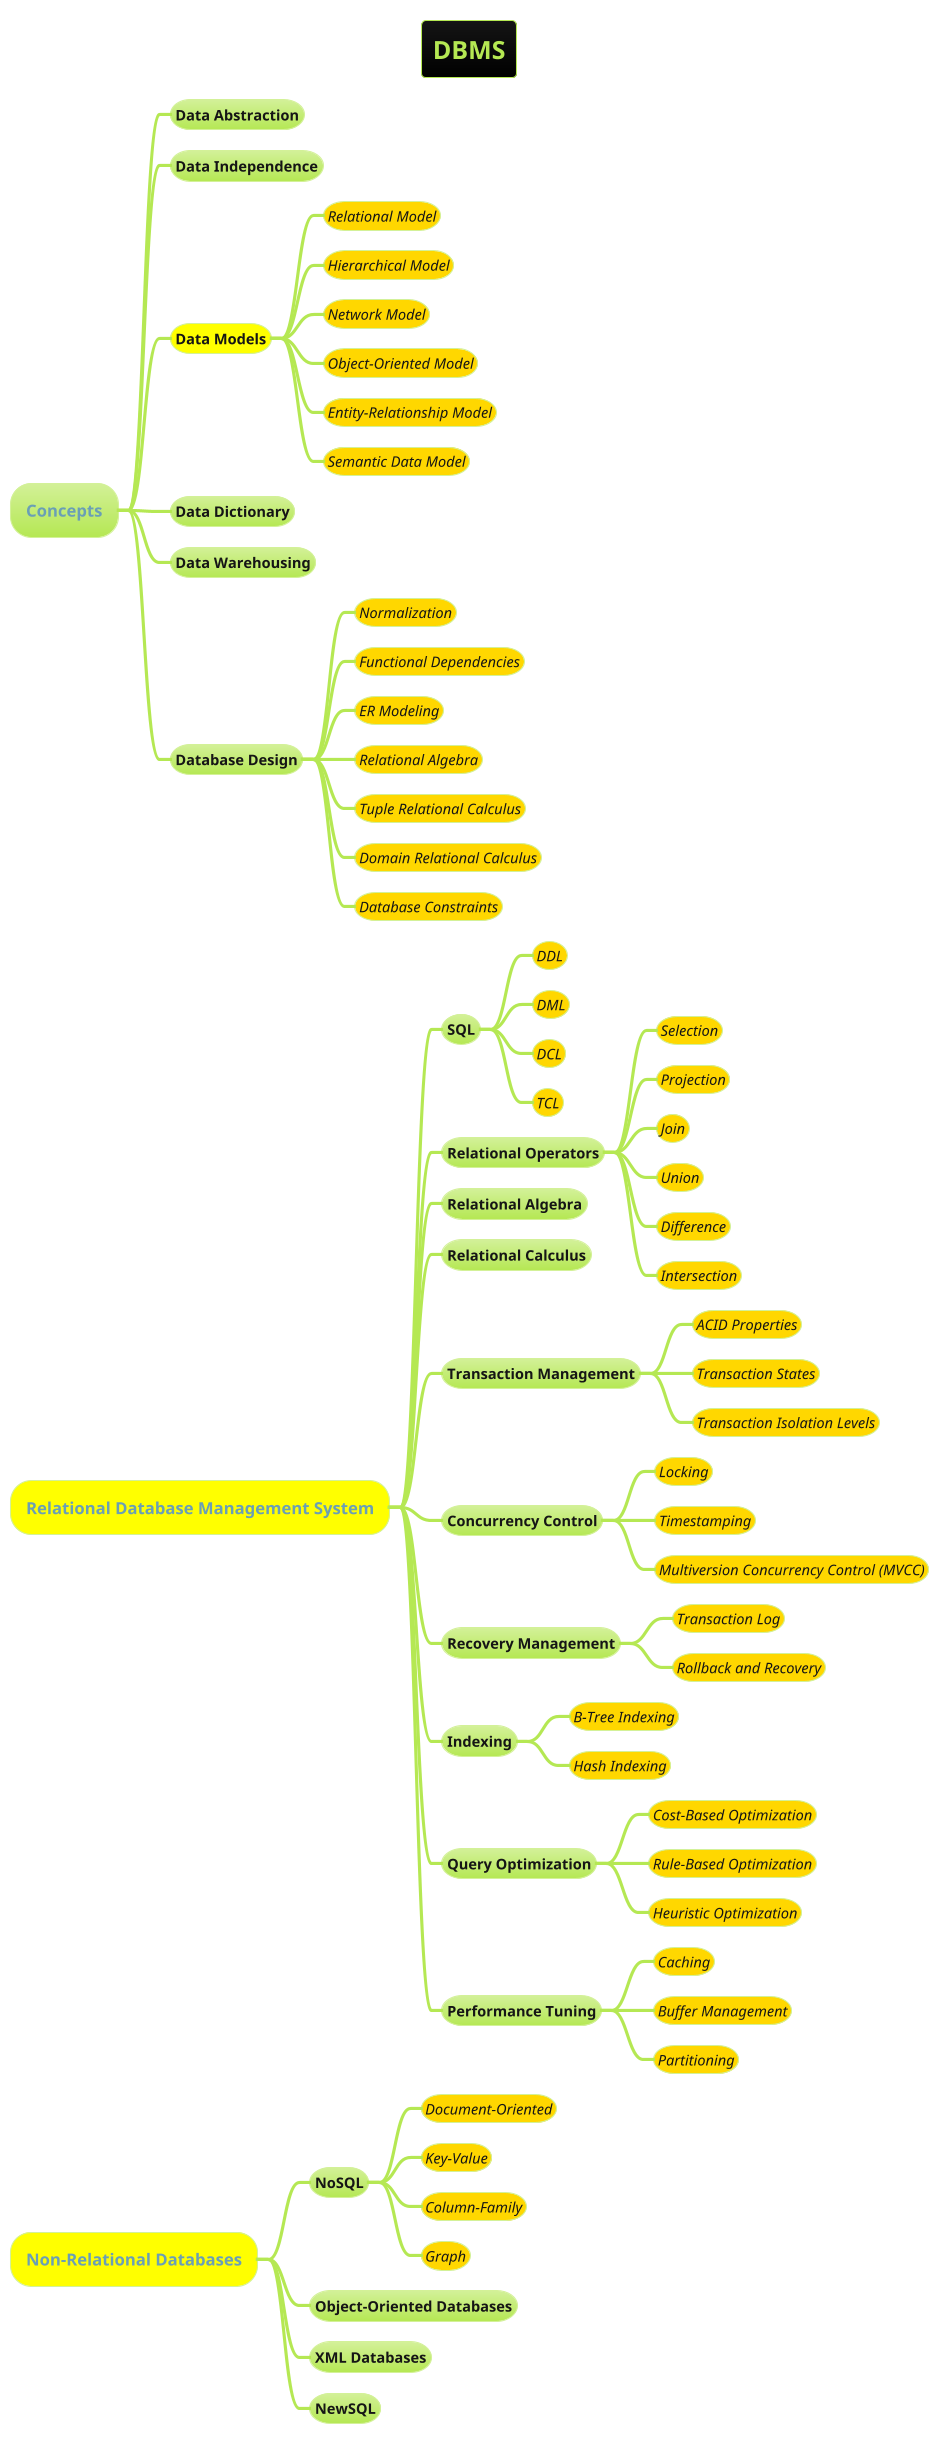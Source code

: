 @startmindmap
title =DBMS
!theme hacker

* Concepts
** Data Abstraction
** Data Independence
**[#yellow] **Data Models**
***[#gold] ====<size:14>Relational Model
***[#gold] ====<size:14>Hierarchical Model
***[#gold] ====<size:14>Network Model
***[#gold] ====<size:14>Object-Oriented Model
***[#gold] ====<size:14>Entity-Relationship Model
***[#gold] ====<size:14>Semantic Data Model
** Data Dictionary
** Data Warehousing
** Database Design
***[#gold] ====<size:14>Normalization
***[#gold] ====<size:14>Functional Dependencies
***[#gold] ====<size:14>ER Modeling
***[#gold] ====<size:14>Relational Algebra
***[#gold] ====<size:14>Tuple Relational Calculus
***[#gold] ====<size:14>Domain Relational Calculus
***[#gold] ====<size:14>Database Constraints
*[#yellow] **Relational Database Management System**
** SQL
***[#gold] ====<size:14>DDL
***[#gold] ====<size:14>DML
***[#gold] ====<size:14>DCL
***[#gold] ====<size:14>TCL
** Relational Operators
***[#gold] ====<size:14>Selection
***[#gold] ====<size:14>Projection
***[#gold] ====<size:14>Join
***[#gold] ====<size:14>Union
***[#gold] ====<size:14>Difference
***[#gold] ====<size:14>Intersection
** Relational Algebra
** Relational Calculus
** Transaction Management
***[#gold] ====<size:14>ACID Properties
***[#gold] ====<size:14>Transaction States
***[#gold] ====<size:14>Transaction Isolation Levels
** Concurrency Control
***[#gold] ====<size:14>Locking
***[#gold] ====<size:14>Timestamping
***[#gold] ====<size:14>Multiversion Concurrency Control (MVCC)
** Recovery Management
***[#gold] ====<size:14>Transaction Log
***[#gold] ====<size:14>Rollback and Recovery
** Indexing
***[#gold] ====<size:14>B-Tree Indexing
***[#gold] ====<size:14>Hash Indexing
** Query Optimization
***[#gold] ====<size:14>Cost-Based Optimization
***[#gold] ====<size:14>Rule-Based Optimization
***[#gold] ====<size:14>Heuristic Optimization
** Performance Tuning
***[#gold] ====<size:14>Caching
***[#gold] ====<size:14>Buffer Management
***[#gold] ====<size:14>Partitioning
*[#yellow] **Non-Relational Databases**
** **NoSQL**
***[#gold] ====<size:14>Document-Oriented
***[#gold] ====<size:14>Key-Value
***[#gold] ====<size:14>Column-Family
***[#gold] ====<size:14>Graph
** Object-Oriented Databases
** XML Databases
** NewSQL
@endmindmap
